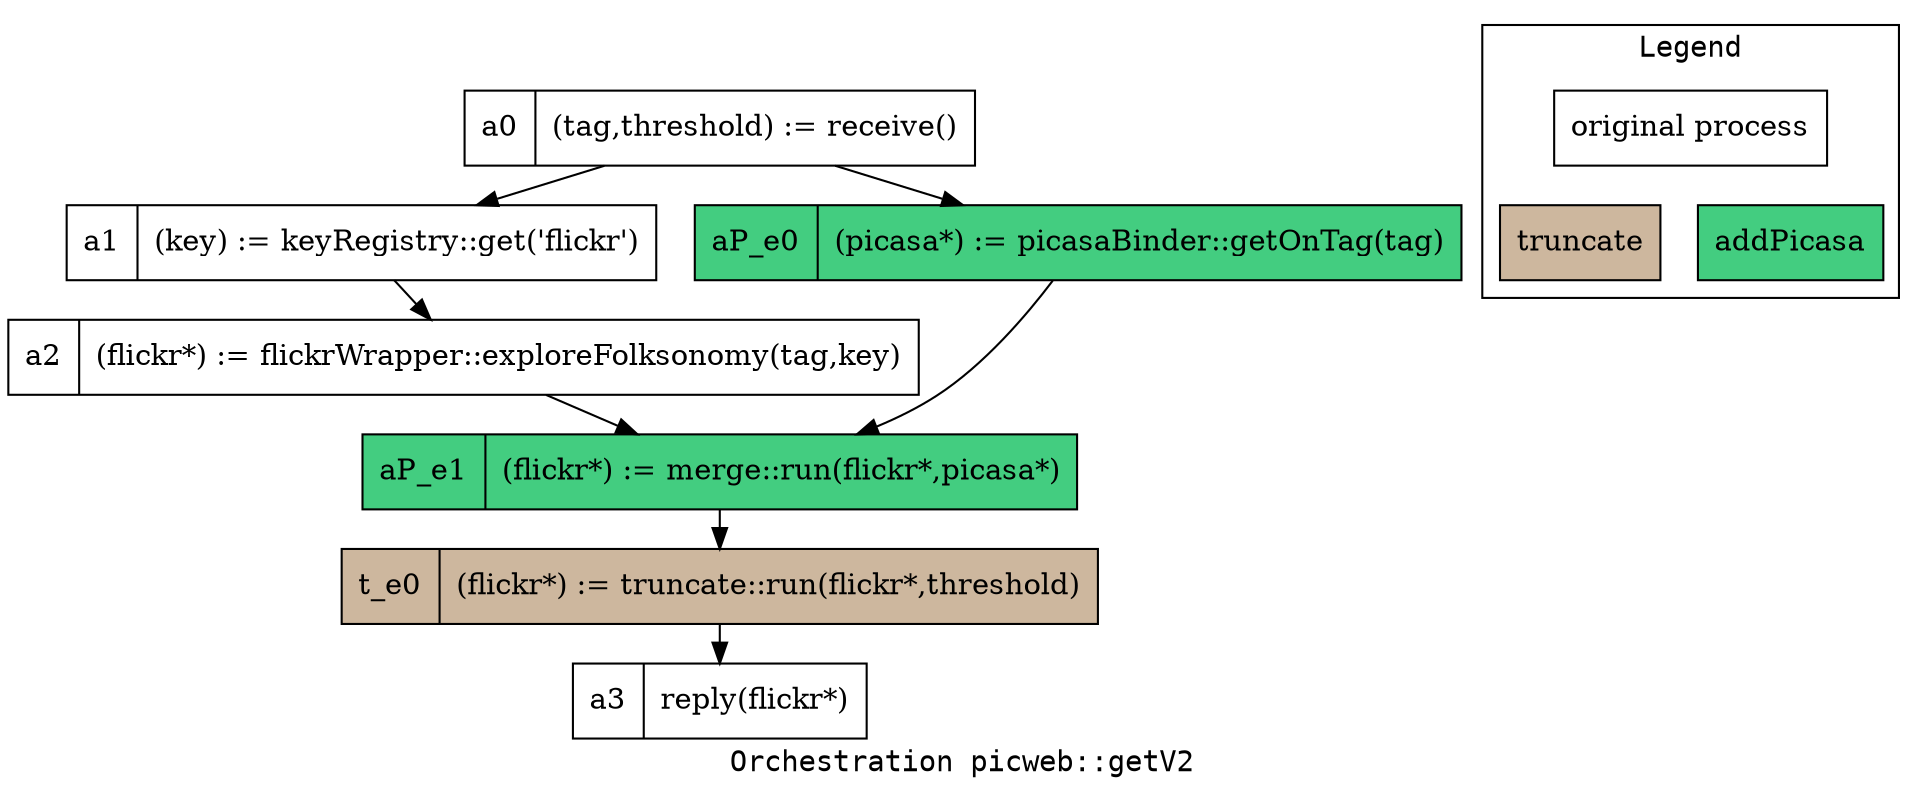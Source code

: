 digraph picweb_getV2 {
  fontname=Courier;
  node [shape=record];
  edge [fontname=Courier];
label="Orchestration picweb::getV2"
  picweb_getV2_a0 [label="a0|(tag,threshold) := receive()"];
  picweb_getV2_a1 [label="a1|(key) := keyRegistry::get('flickr')"];
  picweb_getV2_a2 [label="a2|(flickr*) := flickrWrapper::exploreFolksonomy(tag,key)"];
  picweb_getV2_a3 [label="a3|reply(flickr*)"];
  picweb_getV2_t_e0 [label="t_e0|(flickr*) := truncate::run(flickr*,threshold)",style=filled, fillcolor="bisque3"];
  picweb_getV2_aP_e0 [label="aP_e0|(picasa*) := picasaBinder::getOnTag(tag)",style=filled, fillcolor="seagreen3"];
  picweb_getV2_aP_e1 [label="aP_e1|(flickr*) := merge::run(flickr*,picasa*)",style=filled, fillcolor="seagreen3"];
  picweb_getV2_a0 -> picweb_getV2_a1 ;
  picweb_getV2_a0 -> picweb_getV2_aP_e0 ;
  picweb_getV2_a1 -> picweb_getV2_a2 ;
  picweb_getV2_a2 -> picweb_getV2_aP_e1 ;
  picweb_getV2_t_e0 -> picweb_getV2_a3 ;
  picweb_getV2_aP_e0 -> picweb_getV2_aP_e1 ;
  picweb_getV2_aP_e1 -> picweb_getV2_t_e0 ;

subgraph cluster_legend {
          label = "Legend";
          ranksep=0.02;
          orig [label="original process"];
          t [label="truncate", style=filled, fillcolor="bisque3"];
	  aP [label="addPicasa", style=filled, fillcolor="seagreen3"];
          orig -> t [style="invis",arrowsize=0];
	  orig -> aP [style="invis",arrowsize=0];
  }
  
} 
